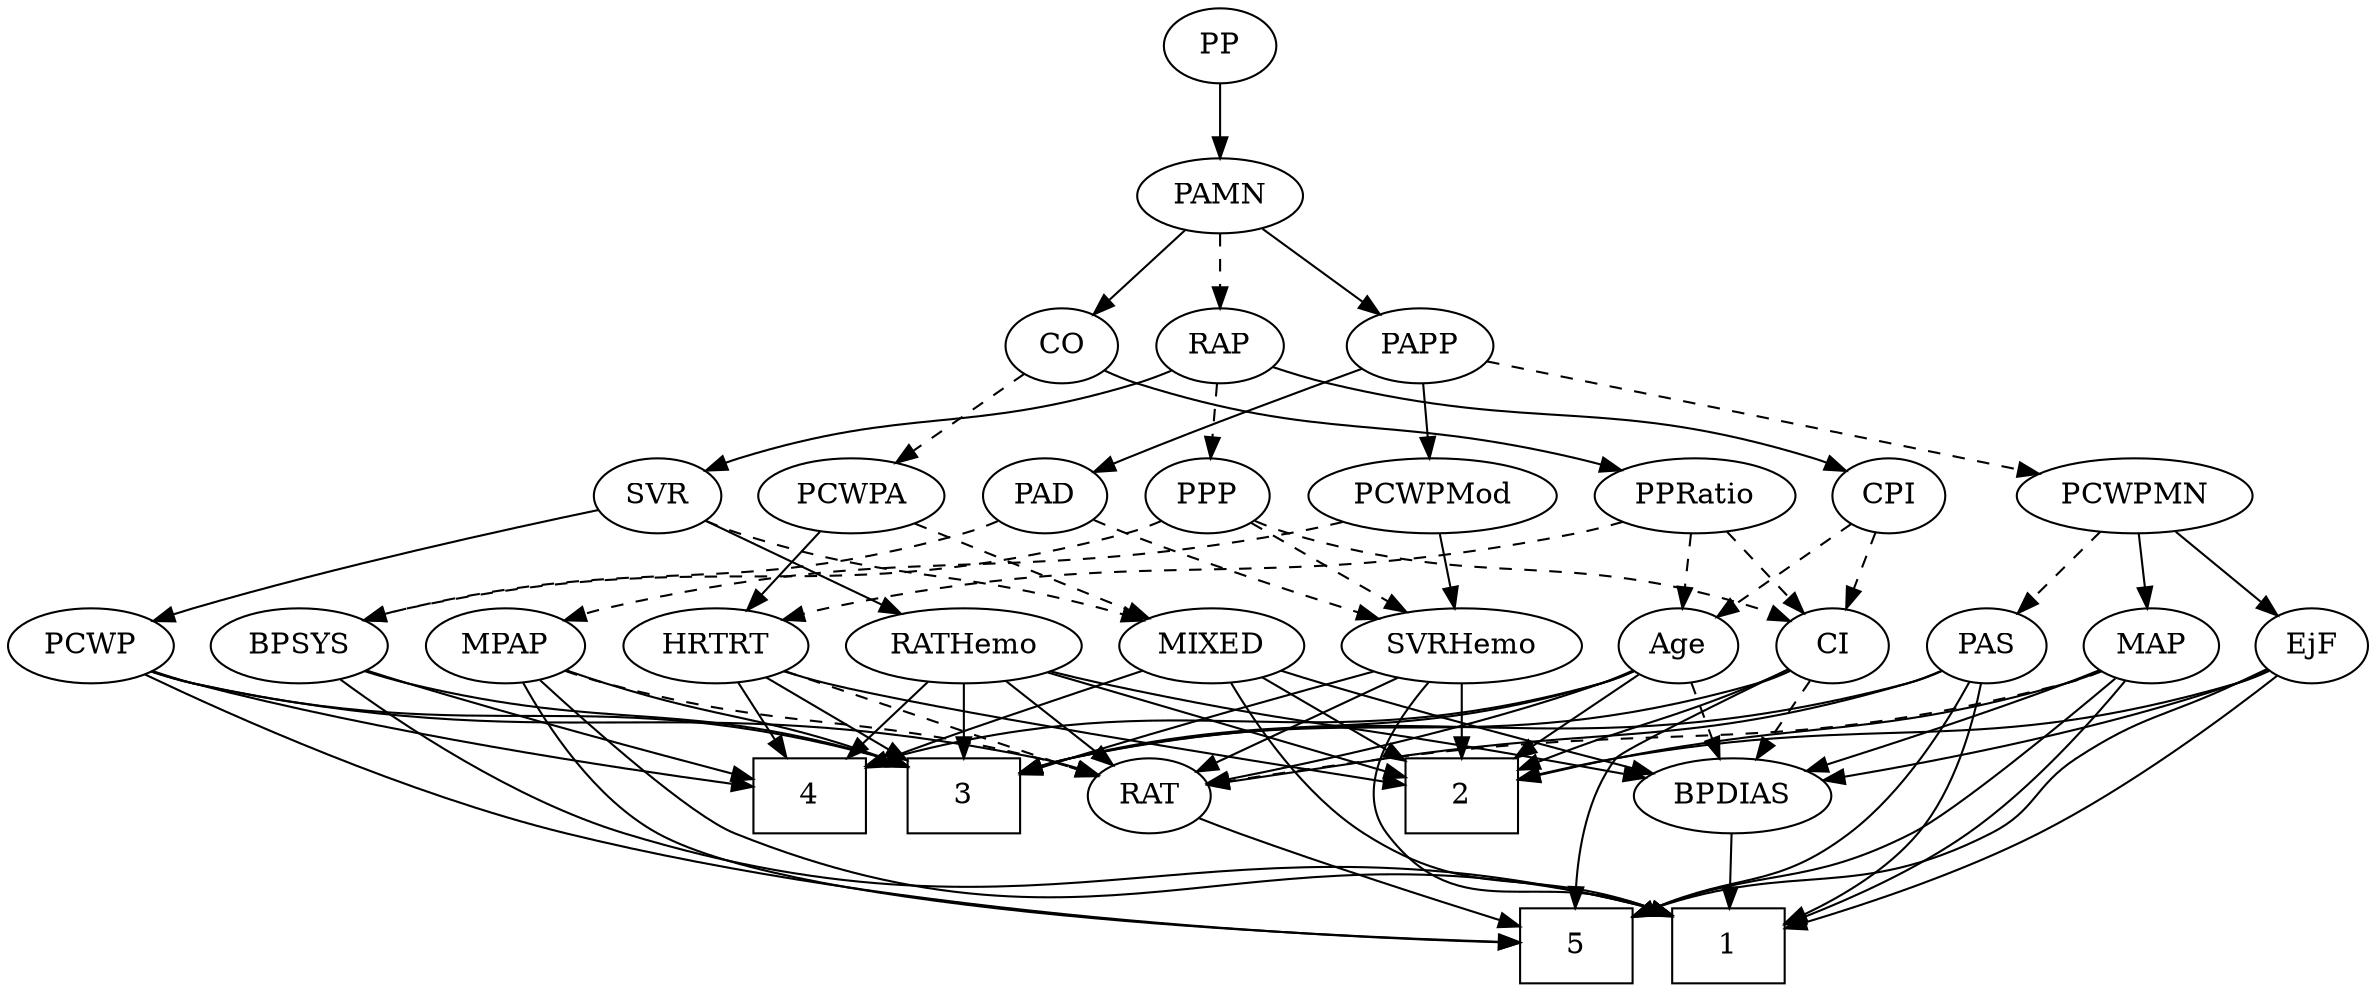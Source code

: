 strict digraph {
	graph [bb="0,0,1051.1,468"];
	node [label="\N"];
	1	[height=0.5,
		pos="762.1,18",
		shape=box,
		width=0.75];
	2	[height=0.5,
		pos="637.1,90",
		shape=box,
		width=0.75];
	3	[height=0.5,
		pos="417.1,90",
		shape=box,
		width=0.75];
	4	[height=0.5,
		pos="345.1,90",
		shape=box,
		width=0.75];
	5	[height=0.5,
		pos="690.1,18",
		shape=box,
		width=0.75];
	Age	[height=0.5,
		pos="728.1,162",
		width=0.75];
	Age -> 2	[pos="e,659.3,108.08 710.98,147.83 698.76,138.43 681.98,125.53 667.51,114.39",
		style=solid];
	Age -> 3	[pos="e,444.29,104.84 707.57,150.05 702.61,147.76 697.25,145.57 692.1,144 592.34,113.65 557.89,137.76 453.9,107.72",
		style=solid];
	Age -> 4	[pos="e,372.26,104.95 707.61,149.92 702.65,147.64 697.28,145.48 692.1,144 561.44,106.68 516.98,144.36 382.12,107.72",
		style=solid];
	RAT	[height=0.5,
		pos="489.1,90",
		width=0.75827];
	Age -> RAT	[pos="e,514.88,96.121 707.05,150.26 702.21,148.02 697.03,145.79 692.1,144 634.81,123.2 565.69,106.95 524.68,98.186",
		style=solid];
	BPDIAS	[height=0.5,
		pos="762.1,90",
		width=1.1735];
	Age -> BPDIAS	[pos="e,753.78,108.12 735.98,144.76 739.94,136.61 744.84,126.53 749.32,117.31",
		style=dashed];
	EjF	[height=0.5,
		pos="1024.1,162",
		width=0.75];
	EjF -> 1	[pos="e,789.14,26.98 1007.9,147.14 985.23,128.23 942.14,94.175 901.1,72 867.97,54.101 827.48,39.398 798.77,30.056",
		style=solid];
	EjF -> 2	[pos="e,664.38,97.931 1003.6,149.97 998.63,147.69 993.27,145.52 988.1,144 868.97,109.07 833.29,129.92 711.1,108 699.05,105.84 686.02,103.01 \
674.29,100.28",
		style=solid];
	EjF -> 5	[pos="e,717.36,32.615 1002.9,150.78 977.4,138.34 936.2,117.78 922.1,108 902.44,94.377 903.31,83.041 882.1,72 821.69,40.565 795.59,57.69 \
726.88,35.806",
		style=solid];
	EjF -> BPDIAS	[pos="e,800.79,97.501 1003.5,150.35 998.52,148.05 993.19,145.78 988.1,144 928.49,123.2 857.21,108.01 810.86,99.352",
		style=solid];
	RAP	[height=0.5,
		pos="533.1,306",
		width=0.77632];
	CPI	[height=0.5,
		pos="820.1,234",
		width=0.75];
	RAP -> CPI	[pos="e,799.54,245.86 556.23,295.52 563.47,292.81 571.54,290.04 579.1,288 668.4,263.87 695.93,280 784.1,252 786.02,251.39 787.98,250.69 \
789.93,249.94",
		style=solid];
	SVR	[height=0.5,
		pos="278.1,234",
		width=0.77632];
	RAP -> SVR	[pos="e,299.28,245.76 511.92,294.24 506.83,291.94 501.34,289.7 496.1,288 418.07,262.7 393.12,277.3 315.1,252 312.97,251.31 310.8,250.53 \
308.63,249.69",
		style=solid];
	PPP	[height=0.5,
		pos="528.1,234",
		width=0.75];
	RAP -> PPP	[pos="e,529.32,252.1 531.86,287.7 531.31,279.98 530.65,270.71 530.03,262.11",
		style=dashed];
	MIXED	[height=0.5,
		pos="525.1,162",
		width=1.1193];
	MIXED -> 1	[pos="e,734.8,32.515 533.09,144.19 543.58,123.98 563.89,90.483 591.1,72 639.96,38.813 665.25,55.5 725.27,35.842",
		style=solid];
	MIXED -> 2	[pos="e,609.99,107.94 547.49,147 562.82,137.42 583.48,124.51 601.1,113.5",
		style=solid];
	MIXED -> 4	[pos="e,372.11,104.07 493.89,150.41 466.46,140.91 425.34,126.19 381.5,108",
		style=solid];
	MIXED -> BPDIAS	[pos="e,726.92,100.25 555.59,150.11 561.7,148.02 568.08,145.89 574.1,144 622.65,128.75 678.9,113.16 717.12,102.88",
		style=solid];
	MPAP	[height=0.5,
		pos="217.1,162",
		width=0.97491];
	MPAP -> 1	[pos="e,734.96,33.035 231.86,145.64 255.39,121.33 299.69,76.284 309.1,72 475.41,-3.764 544.08,81.38 725.13,35.619",
		style=solid];
	MPAP -> 3	[pos="e,389.76,104.42 243.97,150.24 249.6,148.09 255.52,145.91 261.1,144 310.89,126.94 327.32,127.79 380.21,108.06",
		style=solid];
	MPAP -> 5	[pos="e,662.82,19.579 223.24,143.98 231.69,123.23 249.02,88.839 276.1,72 338.63,33.114 562.81,22.566 652.56,19.871",
		style=solid];
	MPAP -> RAT	[pos="e,468.14,101.99 243.35,149.95 249.13,147.78 255.27,145.66 261.1,144 344.61,120.26 370.5,134.76 453.1,108 454.97,107.39 456.87,106.71 \
458.78,105.98",
		style=dashed];
	BPSYS	[height=0.5,
		pos="126.1,162",
		width=1.0471];
	BPSYS -> 1	[pos="e,734.97,33.059 143.92,145.77 169.48,124.93 218.92,88.249 268.1,72 458.85,8.9672 526.58,85.897 725.11,35.632",
		style=solid];
	BPSYS -> 3	[pos="e,389.89,104.78 154.17,149.94 160.34,147.76 166.89,145.65 173.1,144 260.77,120.75 289.72,135.25 380.33,107.76",
		style=solid];
	BPSYS -> 4	[pos="e,317.86,98.952 154.85,150.35 160.86,148.2 167.17,145.98 173.1,144 219.35,128.52 273.14,112.21 308.09,101.84",
		style=solid];
	PAD	[height=0.5,
		pos="454.1,234",
		width=0.79437];
	PAD -> BPSYS	[pos="e,154.14,174.18 432.58,221.87 427.6,219.65 422.25,217.53 417.1,216 312.01,184.8 279.39,206.78 173.1,180 170.08,179.24 166.99,178.36 \
163.9,177.41",
		style=dashed];
	SVRHemo	[height=0.5,
		pos="633.1,162",
		width=1.3902];
	PAD -> SVRHemo	[pos="e,598.97,175.17 476.5,222.7 481.6,220.44 487.02,218.09 492.1,216 524.44,202.7 561.47,188.83 589.46,178.62",
		style=dashed];
	CO	[height=0.5,
		pos="460.1,306",
		width=0.75];
	PCWPA	[height=0.5,
		pos="366.1,234",
		width=1.1555];
	CO -> PCWPA	[pos="e,386.31,250.05 442.42,291.83 428.95,281.81 410.15,267.81 394.57,256.21",
		style=dashed];
	PPRatio	[height=0.5,
		pos="735.1,234",
		width=1.1013];
	CO -> PPRatio	[pos="e,705.51,246.04 480.67,294.19 485.62,291.9 490.97,289.67 496.1,288 577.84,261.44 603.05,274.15 686.1,252 689.27,251.15 692.54,250.2 \
695.81,249.19",
		style=solid];
	PAS	[height=0.5,
		pos="872.1,162",
		width=0.75];
	PAS -> 1	[pos="e,789.26,29.911 870.72,143.99 868.41,124.8 862.28,93.464 846.1,72 833.83,55.736 815,43.197 798.28,34.408",
		style=solid];
	PAS -> 3	[pos="e,444.24,105.01 851.63,149.84 846.67,147.56 841.3,145.42 836.1,144 674.42,99.699 620.11,151.1 454.28,107.72",
		style=solid];
	PAS -> 5	[pos="e,717.16,31.952 864.83,144.4 855.46,124.71 837.43,92.033 813.1,72 783,47.218 766.68,52.068 726.42,35.876",
		style=solid];
	PAS -> RAT	[pos="e,515.58,95.02 851.56,150.06 846.61,147.77 841.25,145.57 836.1,144 834.24,143.43 614.12,109.98 525.47,96.521",
		style=solid];
	PAMN	[height=0.5,
		pos="533.1,378",
		width=1.011];
	PAMN -> RAP	[pos="e,533.1,324.1 533.1,359.7 533.1,351.98 533.1,342.71 533.1,334.11",
		style=dashed];
	PAMN -> CO	[pos="e,475.26,321.54 516.9,361.46 506.79,351.78 493.65,339.17 482.55,328.53",
		style=solid];
	PAPP	[height=0.5,
		pos="620.1,306",
		width=0.88464];
	PAMN -> PAPP	[pos="e,602.56,321.11 551.55,362.15 564.02,352.12 580.67,338.73 594.43,327.65",
		style=solid];
	RATHemo	[height=0.5,
		pos="417.1,162",
		width=1.3721];
	RATHemo -> 2	[pos="e,609.96,99.635 452.93,149.6 493.54,136.68 559.38,115.73 600.36,102.69",
		style=solid];
	RATHemo -> 3	[pos="e,417.1,108.1 417.1,143.7 417.1,135.98 417.1,126.71 417.1,118.11",
		style=solid];
	RATHemo -> 4	[pos="e,362.71,108.12 400.4,144.76 391.39,136.01 380.1,125.03 370.07,115.28",
		style=solid];
	RATHemo -> RAT	[pos="e,474.44,105.25 433.8,144.76 443.69,135.14 456.35,122.84 467.06,112.43",
		style=solid];
	RATHemo -> BPDIAS	[pos="e,724.43,98.263 453.77,149.82 461.13,147.75 468.83,145.71 476.1,144 562.75,123.65 585.61,124.35 673.1,108 686.53,105.49 701.09,102.73 \
714.47,100.17",
		style=solid];
	CPI -> Age	[pos="e,745.32,176.11 802.79,219.83 788.91,209.27 769.23,194.3 753.56,182.37",
		style=dashed];
	CI	[height=0.5,
		pos="800.1,162",
		width=0.75];
	CPI -> CI	[pos="e,804.89,179.79 815.26,216.05 813,208.14 810.25,198.54 807.72,189.69",
		style=dashed];
	RAT -> 5	[pos="e,662.99,27.312 511.54,79.349 517.53,76.866 524.03,74.259 530.1,72 571.97,56.407 620.82,40.558 653.42,30.307",
		style=solid];
	SVR -> MIXED	[pos="e,494.59,173.95 299.7,222.16 304.68,219.92 310.01,217.72 315.1,216 384.15,192.66 404.94,199.76 475.1,180 478.27,179.11 481.55,178.13 \
484.82,177.1",
		style=dashed];
	SVR -> RATHemo	[pos="e,389.43,176.94 299.51,222.22 321.01,211.39 354.55,194.5 380.32,181.52",
		style=solid];
	PCWP	[height=0.5,
		pos="35.097,162",
		width=0.97491];
	SVR -> PCWP	[pos="e,61.923,173.9 252.08,227.02 213.82,218.02 140.3,199.91 79.097,180 76.556,179.17 73.948,178.28 71.332,177.35",
		style=solid];
	PCWPMod	[height=0.5,
		pos="625.1,234",
		width=1.4443];
	PCWPMod -> MPAP	[pos="e,243.28,174.34 587.24,221.48 579.63,219.44 571.65,217.49 564.1,216 431.05,189.72 392.71,212.69 261.1,180 258.43,179.34 255.71,178.56 \
252.99,177.7",
		style=dashed];
	PCWPMod -> SVRHemo	[pos="e,631.14,180.1 627.07,215.7 627.96,207.98 629.02,198.71 630,190.11",
		style=solid];
	PCWPA -> MIXED	[pos="e,497.32,175.23 394.16,220.65 420.27,209.15 459.36,191.94 488.03,179.32",
		style=dashed];
	HRTRT	[height=0.5,
		pos="310.1,162",
		width=1.1013];
	PCWPA -> HRTRT	[pos="e,323.01,179.15 353.11,216.76 346.04,207.93 337.16,196.83 329.31,187.01",
		style=solid];
	PCWPMN	[height=0.5,
		pos="935.1,234",
		width=1.3902];
	PCWPMN -> EjF	[pos="e,1007.3,176.24 955.29,217.12 968.29,206.89 985.27,193.53 999.12,182.65",
		style=solid];
	PCWPMN -> PAS	[pos="e,885.34,177.72 920.49,216.76 912.03,207.37 901.26,195.41 892.04,185.15",
		style=dashed];
	MAP	[height=0.5,
		pos="948.1,162",
		width=0.84854];
	PCWPMN -> MAP	[pos="e,944.92,180.1 938.31,215.7 939.74,207.98 941.46,198.71 943.06,190.11",
		style=solid];
	SVRHemo -> 1	[pos="e,734.78,32.457 618.47,144.49 603.47,125.48 584.51,94.04 601.1,72 634.03,28.244 668.2,53.395 725.06,35.811",
		style=solid];
	SVRHemo -> 2	[pos="e,636.12,108.1 634.09,143.7 634.53,135.98 635.06,126.71 635.55,118.11",
		style=solid];
	SVRHemo -> 3	[pos="e,444.42,104.44 595.46,150.08 551.46,137.29 481.82,116.98 454.01,107.81",
		style=solid];
	SVRHemo -> RAT	[pos="e,510.46,101.39 604.65,147.17 580.08,135.23 544.68,118.02 519.55,105.8",
		style=solid];
	BPDIAS -> 1	[pos="e,762.1,36.104 762.1,71.697 762.1,63.983 762.1,54.712 762.1,46.112",
		style=solid];
	MAP -> 1	[pos="e,789.23,29.026 937.04,145.17 922.99,125.95 897.17,93.448 869.1,72 847.67,55.63 820.39,42.212 798.74,32.972",
		style=solid];
	MAP -> 2	[pos="e,664.44,97.592 924.73,150.05 919.35,147.81 913.59,145.65 908.1,144 822.84,118.44 798.27,125.97 711.1,108 699.11,105.53 686.09,102.62 \
674.36,99.906",
		style=solid];
	MAP -> 5	[pos="e,717.44,32.404 934.23,145.94 915.38,126.3 879.78,92.079 843.1,72 797.98,47.307 778.94,54.703 726.83,35.935",
		style=solid];
	MAP -> RAT	[pos="e,515.31,95.236 925.23,149.96 919.72,147.68 913.79,145.51 908.1,144 775.31,108.78 737.25,126.31 601.1,108 575.69,104.58 547.12,100.24 \
525.19,96.796",
		style=dashed];
	MAP -> BPDIAS	[pos="e,793.89,101.99 924.07,150.54 918.83,148.33 913.29,146.05 908.1,144 873.04,130.2 832.77,115.68 803.41,105.33",
		style=solid];
	PP	[height=0.5,
		pos="533.1,450",
		width=0.75];
	PP -> PAMN	[pos="e,533.1,396.1 533.1,431.7 533.1,423.98 533.1,414.71 533.1,406.11",
		style=solid];
	PPP -> BPSYS	[pos="e,154.11,174.34 507.61,221.91 502.65,219.63 497.28,217.47 492.1,216 354.85,177.01 312.03,212.49 173.1,180 170.07,179.29 166.97,178.45 \
163.87,177.52",
		style=dashed];
	PPP -> SVRHemo	[pos="e,610.47,178.09 546.87,220.49 562.18,210.28 584.12,195.65 602.04,183.7",
		style=dashed];
	PPP -> CI	[pos="e,779.53,173.84 548.66,222.16 553.61,219.86 558.96,217.64 564.1,216 650.12,188.48 678.07,207.52 764.1,180 766.02,179.38 767.98,178.69 \
769.93,177.93",
		style=dashed];
	PPRatio -> Age	[pos="e,729.81,180.1 733.37,215.7 732.6,207.98 731.67,198.71 730.81,190.11",
		style=dashed];
	PPRatio -> CI	[pos="e,786.29,177.86 749.85,217.12 758.56,207.73 769.73,195.7 779.33,185.36",
		style=dashed];
	PPRatio -> HRTRT	[pos="e,339.33,174.34 705.87,221.66 699.43,219.5 692.6,217.47 686.1,216 543.47,183.84 501.73,212.16 359.1,180 355.75,179.24 352.3,178.34 \
348.87,177.34",
		style=dashed];
	PCWP -> 3	[pos="e,389.94,104.94 61.275,149.66 67.058,147.5 73.216,145.46 79.097,144 207.07,112.18 249.13,143.73 379.94,107.77",
		style=solid];
	PCWP -> 4	[pos="e,317.92,94.832 61.369,150 67.146,147.82 73.277,145.69 79.097,144 159.26,120.71 255.97,104.26 307.86,96.346",
		style=solid];
	PCWP -> 5	[pos="e,662.89,19.429 58.143,148.25 95.105,128.42 170.47,90.565 239.1,72 388.64,31.547 574.34,21.969 652.58,19.703",
		style=solid];
	PCWP -> RAT	[pos="e,468.63,102.15 60.783,149.73 66.702,147.51 73.04,145.43 79.097,144 241.6,105.55 292.09,152.31 453.1,108 455.05,107.46 457.02,106.83 \
458.99,106.12",
		style=solid];
	CI -> 2	[pos="e,664.33,102.29 778.85,150.77 774.02,148.5 768.9,146.13 764.1,144 755.37,140.12 707.96,120.4 673.62,106.14",
		style=solid];
	CI -> 3	[pos="e,444.26,104.95 779.61,149.92 774.65,147.64 769.28,145.48 764.1,144 633.44,106.68 588.98,144.36 454.12,107.72",
		style=solid];
	CI -> 5	[pos="e,690.26,36.039 778.53,150.63 755.15,138.97 719.98,120.11 711.1,108 697.93,90.044 692.89,65.049 691.02,46.117",
		style=solid];
	CI -> BPDIAS	[pos="e,771.13,107.63 791.28,144.76 786.74,136.4 781.11,126.02 776,116.61",
		style=dashed];
	PAPP -> PAD	[pos="e,476.56,245.17 594.99,294.85 569.12,284.33 527.66,267.32 492.1,252 490.05,251.12 487.94,250.2 485.82,249.27",
		style=solid];
	PAPP -> PCWPMod	[pos="e,623.88,252.1 621.33,287.7 621.88,279.98 622.55,270.71 623.16,262.11",
		style=solid];
	PAPP -> PCWPMN	[pos="e,893.79,244.18 649.17,298.54 702.62,286.66 817.16,261.21 883.91,246.38",
		style=dashed];
	HRTRT -> 2	[pos="e,609.97,94.829 339.68,149.96 346.03,147.81 352.75,145.7 359.1,144 444.09,121.28 546.2,104.42 599.89,96.328",
		style=solid];
	HRTRT -> 3	[pos="e,390.94,108.11 331.75,146.83 346.31,137.31 365.82,124.55 382.51,113.63",
		style=solid];
	HRTRT -> 4	[pos="e,336.46,108.28 318.57,144.05 322.59,136.01 327.49,126.2 331.98,117.23",
		style=solid];
	HRTRT -> RAT	[pos="e,467.91,101.37 340.33,150.14 375.77,137.35 432.29,116.75 453.1,108 454.91,107.24 456.77,106.43 458.64,105.61",
		style=dashed];
}
